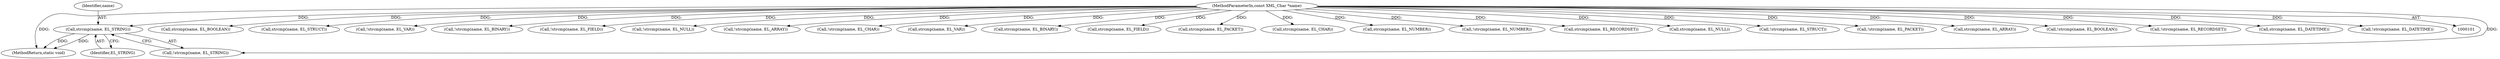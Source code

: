 digraph "0_php-src_c4cca4c20e75359c9a13a1f9a36cb7b4e9601d29?w=1@API" {
"1000143" [label="(Call,strcmp(name, EL_STRING))"];
"1000103" [label="(MethodParameterIn,const XML_Char *name)"];
"1000342" [label="(Call,strcmp(name, EL_BOOLEAN))"];
"1000142" [label="(Call,!strcmp(name, EL_STRING))"];
"1000893" [label="(MethodReturn,static void)"];
"1000492" [label="(Call,strcmp(name, EL_STRUCT))"];
"1000524" [label="(Call,!strcmp(name, EL_VAR))"];
"1000189" [label="(Call,!strcmp(name, EL_BINARY))"];
"1000742" [label="(Call,!strcmp(name, EL_FIELD))"];
"1000425" [label="(Call,!strcmp(name, EL_NULL))"];
"1000458" [label="(Call,!strcmp(name, EL_ARRAY))"];
"1000236" [label="(Call,!strcmp(name, EL_CHAR))"];
"1000525" [label="(Call,strcmp(name, EL_VAR))"];
"1000190" [label="(Call,strcmp(name, EL_BINARY))"];
"1000743" [label="(Call,strcmp(name, EL_FIELD))"];
"1000115" [label="(Call,strcmp(name, EL_PACKET))"];
"1000237" [label="(Call,strcmp(name, EL_CHAR))"];
"1000301" [label="(Call,strcmp(name, EL_NUMBER))"];
"1000300" [label="(Call,!strcmp(name, EL_NUMBER))"];
"1000145" [label="(Identifier,EL_STRING)"];
"1000586" [label="(Call,strcmp(name, EL_RECORDSET))"];
"1000143" [label="(Call,strcmp(name, EL_STRING))"];
"1000426" [label="(Call,strcmp(name, EL_NULL))"];
"1000491" [label="(Call,!strcmp(name, EL_STRUCT))"];
"1000144" [label="(Identifier,name)"];
"1000103" [label="(MethodParameterIn,const XML_Char *name)"];
"1000114" [label="(Call,!strcmp(name, EL_PACKET))"];
"1000459" [label="(Call,strcmp(name, EL_ARRAY))"];
"1000341" [label="(Call,!strcmp(name, EL_BOOLEAN))"];
"1000585" [label="(Call,!strcmp(name, EL_RECORDSET))"];
"1000861" [label="(Call,strcmp(name, EL_DATETIME))"];
"1000860" [label="(Call,!strcmp(name, EL_DATETIME))"];
"1000143" -> "1000142"  [label="AST: "];
"1000143" -> "1000145"  [label="CFG: "];
"1000144" -> "1000143"  [label="AST: "];
"1000145" -> "1000143"  [label="AST: "];
"1000142" -> "1000143"  [label="CFG: "];
"1000143" -> "1000893"  [label="DDG: "];
"1000143" -> "1000893"  [label="DDG: "];
"1000103" -> "1000143"  [label="DDG: "];
"1000103" -> "1000101"  [label="AST: "];
"1000103" -> "1000893"  [label="DDG: "];
"1000103" -> "1000114"  [label="DDG: "];
"1000103" -> "1000115"  [label="DDG: "];
"1000103" -> "1000142"  [label="DDG: "];
"1000103" -> "1000189"  [label="DDG: "];
"1000103" -> "1000190"  [label="DDG: "];
"1000103" -> "1000236"  [label="DDG: "];
"1000103" -> "1000237"  [label="DDG: "];
"1000103" -> "1000300"  [label="DDG: "];
"1000103" -> "1000301"  [label="DDG: "];
"1000103" -> "1000341"  [label="DDG: "];
"1000103" -> "1000342"  [label="DDG: "];
"1000103" -> "1000425"  [label="DDG: "];
"1000103" -> "1000426"  [label="DDG: "];
"1000103" -> "1000458"  [label="DDG: "];
"1000103" -> "1000459"  [label="DDG: "];
"1000103" -> "1000491"  [label="DDG: "];
"1000103" -> "1000492"  [label="DDG: "];
"1000103" -> "1000524"  [label="DDG: "];
"1000103" -> "1000525"  [label="DDG: "];
"1000103" -> "1000585"  [label="DDG: "];
"1000103" -> "1000586"  [label="DDG: "];
"1000103" -> "1000742"  [label="DDG: "];
"1000103" -> "1000743"  [label="DDG: "];
"1000103" -> "1000860"  [label="DDG: "];
"1000103" -> "1000861"  [label="DDG: "];
}
